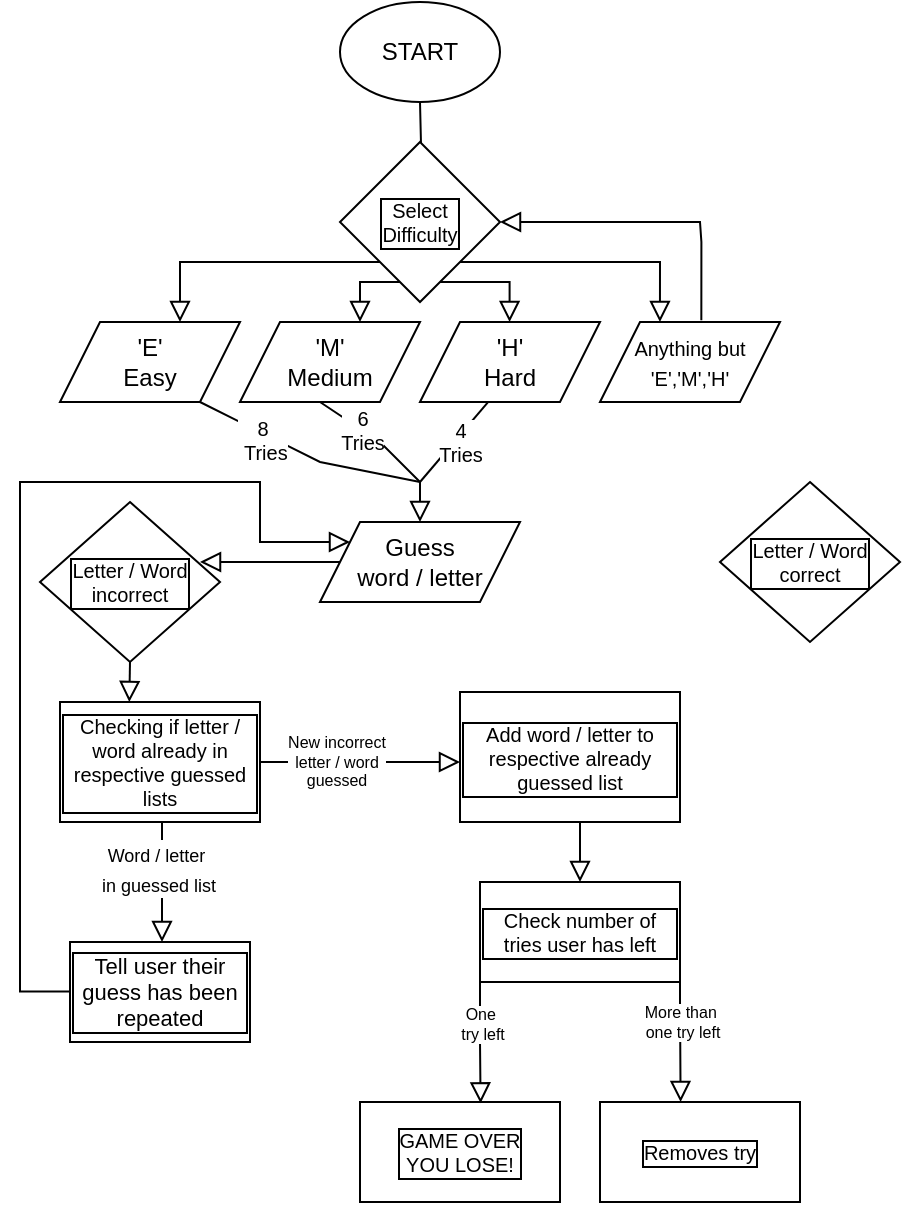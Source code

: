 <mxfile version="20.3.7" type="github">
  <diagram id="C5RBs43oDa-KdzZeNtuy" name="Page-1">
    <mxGraphModel dx="679" dy="459" grid="1" gridSize="10" guides="1" tooltips="1" connect="1" arrows="1" fold="1" page="1" pageScale="1" pageWidth="827" pageHeight="1169" math="0" shadow="0">
      <root>
        <mxCell id="WIyWlLk6GJQsqaUBKTNV-0" />
        <mxCell id="WIyWlLk6GJQsqaUBKTNV-1" parent="WIyWlLk6GJQsqaUBKTNV-0" />
        <mxCell id="lvAHJxmjkL-_hNQ7JcWy-36" value="Letter / Word&lt;br&gt;correct" style="rhombus;whiteSpace=wrap;html=1;rounded=0;labelBackgroundColor=#FFFFFF;labelBorderColor=default;fontSize=10;" vertex="1" parent="WIyWlLk6GJQsqaUBKTNV-1">
          <mxGeometry x="370" y="240" width="90" height="80" as="geometry" />
        </mxCell>
        <mxCell id="WIyWlLk6GJQsqaUBKTNV-2" value="" style="rounded=0;html=1;jettySize=auto;orthogonalLoop=1;fontSize=11;endArrow=block;endFill=0;endSize=8;strokeWidth=1;shadow=0;labelBackgroundColor=none;edgeStyle=orthogonalEdgeStyle;" parent="WIyWlLk6GJQsqaUBKTNV-1" edge="1">
          <mxGeometry relative="1" as="geometry">
            <mxPoint x="220" y="240" as="sourcePoint" />
            <mxPoint x="220" y="260" as="targetPoint" />
            <Array as="points">
              <mxPoint x="220" y="240" />
            </Array>
          </mxGeometry>
        </mxCell>
        <mxCell id="lvAHJxmjkL-_hNQ7JcWy-1" value="START" style="ellipse;whiteSpace=wrap;html=1;fillStyle=solid;" vertex="1" parent="WIyWlLk6GJQsqaUBKTNV-1">
          <mxGeometry x="180" width="80" height="50" as="geometry" />
        </mxCell>
        <mxCell id="lvAHJxmjkL-_hNQ7JcWy-4" value="" style="rounded=0;html=1;jettySize=auto;orthogonalLoop=1;fontSize=11;endArrow=block;endFill=0;endSize=8;strokeWidth=1;shadow=0;labelBackgroundColor=none;edgeStyle=orthogonalEdgeStyle;" edge="1" parent="WIyWlLk6GJQsqaUBKTNV-1">
          <mxGeometry relative="1" as="geometry">
            <mxPoint x="220" y="50" as="sourcePoint" />
            <mxPoint x="220" y="90" as="targetPoint" />
          </mxGeometry>
        </mxCell>
        <mxCell id="lvAHJxmjkL-_hNQ7JcWy-7" value="&#39;E&#39;&lt;br&gt;Easy" style="shape=parallelogram;perimeter=parallelogramPerimeter;whiteSpace=wrap;html=1;fixedSize=1;" vertex="1" parent="WIyWlLk6GJQsqaUBKTNV-1">
          <mxGeometry x="40" y="160" width="90" height="40" as="geometry" />
        </mxCell>
        <mxCell id="lvAHJxmjkL-_hNQ7JcWy-8" value="&#39;M&#39;&lt;br&gt;Medium" style="shape=parallelogram;perimeter=parallelogramPerimeter;whiteSpace=wrap;html=1;fixedSize=1;" vertex="1" parent="WIyWlLk6GJQsqaUBKTNV-1">
          <mxGeometry x="130" y="160" width="90" height="40" as="geometry" />
        </mxCell>
        <mxCell id="lvAHJxmjkL-_hNQ7JcWy-9" value="&#39;H&#39;&lt;br&gt;Hard" style="shape=parallelogram;perimeter=parallelogramPerimeter;whiteSpace=wrap;html=1;fixedSize=1;" vertex="1" parent="WIyWlLk6GJQsqaUBKTNV-1">
          <mxGeometry x="220" y="160" width="90" height="40" as="geometry" />
        </mxCell>
        <mxCell id="lvAHJxmjkL-_hNQ7JcWy-10" value="&lt;font style=&quot;font-size: 10px;&quot;&gt;Anything but&lt;br&gt;&#39;E&#39;,&#39;M&#39;,&#39;H&#39;&lt;/font&gt;" style="shape=parallelogram;perimeter=parallelogramPerimeter;whiteSpace=wrap;html=1;fixedSize=1;" vertex="1" parent="WIyWlLk6GJQsqaUBKTNV-1">
          <mxGeometry x="310" y="160" width="90" height="40" as="geometry" />
        </mxCell>
        <mxCell id="lvAHJxmjkL-_hNQ7JcWy-13" value="" style="rounded=0;html=1;jettySize=auto;orthogonalLoop=1;fontSize=11;endArrow=block;endFill=0;endSize=8;strokeWidth=1;shadow=0;labelBackgroundColor=none;edgeStyle=orthogonalEdgeStyle;" edge="1" parent="WIyWlLk6GJQsqaUBKTNV-1" source="lvAHJxmjkL-_hNQ7JcWy-30">
          <mxGeometry relative="1" as="geometry">
            <mxPoint x="160" y="120" as="sourcePoint" />
            <mxPoint x="100" y="160" as="targetPoint" />
            <Array as="points">
              <mxPoint x="100" y="130" />
            </Array>
          </mxGeometry>
        </mxCell>
        <mxCell id="lvAHJxmjkL-_hNQ7JcWy-14" value="" style="rounded=0;html=1;jettySize=auto;orthogonalLoop=1;fontSize=11;endArrow=block;endFill=0;endSize=8;strokeWidth=1;shadow=0;labelBackgroundColor=none;edgeStyle=orthogonalEdgeStyle;exitX=0.375;exitY=0.875;exitDx=0;exitDy=0;exitPerimeter=0;" edge="1" parent="WIyWlLk6GJQsqaUBKTNV-1" source="lvAHJxmjkL-_hNQ7JcWy-30">
          <mxGeometry relative="1" as="geometry">
            <mxPoint x="190" y="140" as="sourcePoint" />
            <mxPoint x="190" y="160" as="targetPoint" />
            <Array as="points">
              <mxPoint x="190" y="140" />
            </Array>
          </mxGeometry>
        </mxCell>
        <mxCell id="lvAHJxmjkL-_hNQ7JcWy-16" value="" style="rounded=0;html=1;jettySize=auto;orthogonalLoop=1;fontSize=11;endArrow=block;endFill=0;endSize=8;strokeWidth=1;shadow=0;labelBackgroundColor=none;edgeStyle=orthogonalEdgeStyle;exitX=0.57;exitY=0.915;exitDx=0;exitDy=0;exitPerimeter=0;" edge="1" parent="WIyWlLk6GJQsqaUBKTNV-1" source="lvAHJxmjkL-_hNQ7JcWy-30">
          <mxGeometry relative="1" as="geometry">
            <mxPoint x="264.8" y="140" as="sourcePoint" />
            <mxPoint x="264.8" y="160" as="targetPoint" />
            <Array as="points">
              <mxPoint x="226" y="140" />
              <mxPoint x="265" y="140" />
            </Array>
          </mxGeometry>
        </mxCell>
        <mxCell id="lvAHJxmjkL-_hNQ7JcWy-17" value="" style="rounded=0;html=1;jettySize=auto;orthogonalLoop=1;fontSize=11;endArrow=block;endFill=0;endSize=8;strokeWidth=1;shadow=0;labelBackgroundColor=none;edgeStyle=orthogonalEdgeStyle;exitX=0.563;exitY=-0.021;exitDx=0;exitDy=0;exitPerimeter=0;entryX=1;entryY=0.5;entryDx=0;entryDy=0;" edge="1" parent="WIyWlLk6GJQsqaUBKTNV-1" source="lvAHJxmjkL-_hNQ7JcWy-10" target="lvAHJxmjkL-_hNQ7JcWy-30">
          <mxGeometry relative="1" as="geometry">
            <mxPoint x="360" y="140" as="sourcePoint" />
            <mxPoint x="279.76" y="109.6" as="targetPoint" />
            <Array as="points">
              <mxPoint x="361" y="120" />
              <mxPoint x="360" y="120" />
              <mxPoint x="360" y="110" />
            </Array>
          </mxGeometry>
        </mxCell>
        <mxCell id="lvAHJxmjkL-_hNQ7JcWy-18" value="" style="endArrow=none;html=1;rounded=0;fontSize=10;" edge="1" parent="WIyWlLk6GJQsqaUBKTNV-1">
          <mxGeometry width="50" height="50" relative="1" as="geometry">
            <mxPoint x="220" y="240" as="sourcePoint" />
            <mxPoint x="110" y="200" as="targetPoint" />
            <Array as="points">
              <mxPoint x="170" y="230" />
            </Array>
          </mxGeometry>
        </mxCell>
        <mxCell id="lvAHJxmjkL-_hNQ7JcWy-21" value="8&lt;br&gt;&amp;nbsp;Tries" style="edgeLabel;html=1;align=center;verticalAlign=middle;resizable=0;points=[];fontSize=10;" vertex="1" connectable="0" parent="lvAHJxmjkL-_hNQ7JcWy-18">
          <mxGeometry x="0.231" y="-2" relative="1" as="geometry">
            <mxPoint x="-11" as="offset" />
          </mxGeometry>
        </mxCell>
        <mxCell id="lvAHJxmjkL-_hNQ7JcWy-20" value="" style="endArrow=none;html=1;rounded=0;fontSize=10;" edge="1" parent="WIyWlLk6GJQsqaUBKTNV-1">
          <mxGeometry width="50" height="50" relative="1" as="geometry">
            <mxPoint x="170" y="200" as="sourcePoint" />
            <mxPoint x="220" y="240" as="targetPoint" />
            <Array as="points">
              <mxPoint x="200" y="220" />
            </Array>
          </mxGeometry>
        </mxCell>
        <mxCell id="lvAHJxmjkL-_hNQ7JcWy-22" value="6&lt;br&gt;Tries" style="edgeLabel;html=1;align=center;verticalAlign=middle;resizable=0;points=[];fontSize=10;labelBorderColor=none;" vertex="1" connectable="0" parent="lvAHJxmjkL-_hNQ7JcWy-20">
          <mxGeometry x="-0.208" relative="1" as="geometry">
            <mxPoint as="offset" />
          </mxGeometry>
        </mxCell>
        <mxCell id="lvAHJxmjkL-_hNQ7JcWy-23" value="4&lt;br&gt;Tries" style="endArrow=none;html=1;rounded=0;fontSize=10;entryX=0.378;entryY=1.002;entryDx=0;entryDy=0;entryPerimeter=0;" edge="1" parent="WIyWlLk6GJQsqaUBKTNV-1" target="lvAHJxmjkL-_hNQ7JcWy-9">
          <mxGeometry x="0.075" y="-2" width="50" height="50" relative="1" as="geometry">
            <mxPoint x="220" y="240" as="sourcePoint" />
            <mxPoint x="270" y="130" as="targetPoint" />
            <mxPoint as="offset" />
          </mxGeometry>
        </mxCell>
        <mxCell id="lvAHJxmjkL-_hNQ7JcWy-24" value="" style="rounded=0;html=1;jettySize=auto;orthogonalLoop=1;fontSize=11;endArrow=block;endFill=0;endSize=8;strokeWidth=1;shadow=0;labelBackgroundColor=none;edgeStyle=orthogonalEdgeStyle;entryX=0.333;entryY=0;entryDx=0;entryDy=0;entryPerimeter=0;exitX=1;exitY=1;exitDx=0;exitDy=0;" edge="1" parent="WIyWlLk6GJQsqaUBKTNV-1" source="lvAHJxmjkL-_hNQ7JcWy-30" target="lvAHJxmjkL-_hNQ7JcWy-10">
          <mxGeometry relative="1" as="geometry">
            <mxPoint x="280" y="131" as="sourcePoint" />
            <mxPoint x="300" y="160.0" as="targetPoint" />
            <Array as="points" />
          </mxGeometry>
        </mxCell>
        <mxCell id="lvAHJxmjkL-_hNQ7JcWy-29" value="Guess&lt;br&gt;word / letter" style="shape=parallelogram;perimeter=parallelogramPerimeter;whiteSpace=wrap;html=1;fixedSize=1;" vertex="1" parent="WIyWlLk6GJQsqaUBKTNV-1">
          <mxGeometry x="170" y="260" width="100" height="40" as="geometry" />
        </mxCell>
        <mxCell id="lvAHJxmjkL-_hNQ7JcWy-30" value="Select&lt;br&gt;Difficulty" style="rhombus;whiteSpace=wrap;html=1;labelBorderColor=default;strokeColor=default;fontSize=10;fillColor=default;rounded=0;" vertex="1" parent="WIyWlLk6GJQsqaUBKTNV-1">
          <mxGeometry x="180" y="70" width="80" height="80" as="geometry" />
        </mxCell>
        <mxCell id="lvAHJxmjkL-_hNQ7JcWy-33" value="" style="rounded=0;html=1;jettySize=auto;orthogonalLoop=1;fontSize=11;endArrow=block;endFill=0;endSize=8;strokeWidth=1;shadow=0;labelBackgroundColor=none;edgeStyle=orthogonalEdgeStyle;entryX=0.889;entryY=0.375;entryDx=0;entryDy=0;entryPerimeter=0;" edge="1" parent="WIyWlLk6GJQsqaUBKTNV-1" source="lvAHJxmjkL-_hNQ7JcWy-29" target="lvAHJxmjkL-_hNQ7JcWy-37">
          <mxGeometry relative="1" as="geometry">
            <mxPoint x="140" y="320" as="sourcePoint" />
            <mxPoint x="120" y="280" as="targetPoint" />
            <Array as="points" />
          </mxGeometry>
        </mxCell>
        <mxCell id="lvAHJxmjkL-_hNQ7JcWy-37" value="Letter / Word&lt;br&gt;incorrect" style="rhombus;whiteSpace=wrap;html=1;rounded=0;labelBackgroundColor=#FFFFFF;labelBorderColor=default;fontSize=10;" vertex="1" parent="WIyWlLk6GJQsqaUBKTNV-1">
          <mxGeometry x="30" y="250" width="90" height="80" as="geometry" />
        </mxCell>
        <mxCell id="lvAHJxmjkL-_hNQ7JcWy-40" value="" style="rounded=0;html=1;jettySize=auto;orthogonalLoop=1;fontSize=11;endArrow=block;endFill=0;endSize=8;strokeWidth=1;shadow=0;labelBackgroundColor=none;edgeStyle=orthogonalEdgeStyle;" edge="1" parent="WIyWlLk6GJQsqaUBKTNV-1">
          <mxGeometry relative="1" as="geometry">
            <mxPoint x="75" y="330" as="sourcePoint" />
            <mxPoint x="74.66" y="350" as="targetPoint" />
            <Array as="points">
              <mxPoint x="74.66" y="330" />
              <mxPoint x="74.66" y="330" />
            </Array>
          </mxGeometry>
        </mxCell>
        <mxCell id="lvAHJxmjkL-_hNQ7JcWy-43" value="Checking if letter / word already in respective guessed lists" style="rounded=0;whiteSpace=wrap;html=1;labelBackgroundColor=none;labelBorderColor=default;fillStyle=solid;strokeColor=#000000;fontSize=10;fontColor=#000000;fillColor=none;" vertex="1" parent="WIyWlLk6GJQsqaUBKTNV-1">
          <mxGeometry x="40" y="350" width="100" height="60" as="geometry" />
        </mxCell>
        <mxCell id="lvAHJxmjkL-_hNQ7JcWy-48" value="" style="rounded=0;html=1;jettySize=auto;orthogonalLoop=1;fontSize=11;endArrow=block;endFill=0;endSize=8;strokeWidth=1;shadow=0;labelBackgroundColor=none;edgeStyle=orthogonalEdgeStyle;" edge="1" parent="WIyWlLk6GJQsqaUBKTNV-1">
          <mxGeometry relative="1" as="geometry">
            <mxPoint x="91.0" y="410" as="sourcePoint" />
            <mxPoint x="91" y="470" as="targetPoint" />
            <Array as="points" />
          </mxGeometry>
        </mxCell>
        <mxCell id="lvAHJxmjkL-_hNQ7JcWy-50" value="&lt;font style=&quot;font-size: 9px;&quot;&gt;Word / letter&amp;nbsp;&lt;br&gt;in guessed list&lt;/font&gt;" style="edgeLabel;html=1;align=center;verticalAlign=middle;resizable=0;points=[];fontSize=12;fontColor=#000000;" vertex="1" connectable="0" parent="lvAHJxmjkL-_hNQ7JcWy-48">
          <mxGeometry x="-0.236" y="-2" relative="1" as="geometry">
            <mxPoint as="offset" />
          </mxGeometry>
        </mxCell>
        <mxCell id="lvAHJxmjkL-_hNQ7JcWy-51" value="&lt;font style=&quot;font-size: 11px;&quot;&gt;Tell user their guess has been repeated&lt;/font&gt;" style="rounded=0;whiteSpace=wrap;html=1;labelBackgroundColor=none;labelBorderColor=default;fillStyle=solid;strokeColor=#000000;fontSize=9;fontColor=#000000;fillColor=none;" vertex="1" parent="WIyWlLk6GJQsqaUBKTNV-1">
          <mxGeometry x="45" y="470" width="90" height="50" as="geometry" />
        </mxCell>
        <mxCell id="lvAHJxmjkL-_hNQ7JcWy-60" value="" style="rounded=0;html=1;jettySize=auto;orthogonalLoop=1;fontSize=11;endArrow=block;endFill=0;endSize=8;strokeWidth=1;shadow=0;labelBackgroundColor=none;edgeStyle=orthogonalEdgeStyle;" edge="1" parent="WIyWlLk6GJQsqaUBKTNV-1" target="lvAHJxmjkL-_hNQ7JcWy-29">
          <mxGeometry relative="1" as="geometry">
            <mxPoint x="45" y="494.69" as="sourcePoint" />
            <mxPoint x="160" y="270" as="targetPoint" />
            <Array as="points">
              <mxPoint x="20" y="495" />
              <mxPoint x="20" y="240" />
              <mxPoint x="140" y="240" />
              <mxPoint x="140" y="270" />
            </Array>
          </mxGeometry>
        </mxCell>
        <mxCell id="lvAHJxmjkL-_hNQ7JcWy-63" value="" style="rounded=0;html=1;jettySize=auto;orthogonalLoop=1;fontSize=11;endArrow=block;endFill=0;endSize=8;strokeWidth=1;shadow=0;labelBackgroundColor=none;edgeStyle=orthogonalEdgeStyle;exitX=1;exitY=1;exitDx=0;exitDy=0;" edge="1" parent="WIyWlLk6GJQsqaUBKTNV-1">
          <mxGeometry relative="1" as="geometry">
            <mxPoint x="140" y="380" as="sourcePoint" />
            <mxPoint x="240" y="380" as="targetPoint" />
            <Array as="points" />
          </mxGeometry>
        </mxCell>
        <mxCell id="lvAHJxmjkL-_hNQ7JcWy-64" value="&lt;font style=&quot;font-size: 8px;&quot;&gt;New incorrect&lt;br style=&quot;font-size: 8px;&quot;&gt;letter / word&lt;br style=&quot;font-size: 8px;&quot;&gt;guessed&lt;br style=&quot;font-size: 8px;&quot;&gt;&lt;/font&gt;" style="edgeLabel;html=1;align=center;verticalAlign=middle;resizable=0;points=[];fontSize=8;fontColor=#000000;" vertex="1" connectable="0" parent="lvAHJxmjkL-_hNQ7JcWy-63">
          <mxGeometry x="-0.249" relative="1" as="geometry">
            <mxPoint as="offset" />
          </mxGeometry>
        </mxCell>
        <mxCell id="lvAHJxmjkL-_hNQ7JcWy-65" value="Add word / letter to respective already guessed list" style="rounded=0;whiteSpace=wrap;html=1;labelBackgroundColor=none;labelBorderColor=default;fillStyle=solid;strokeColor=#000000;fontSize=10;fontColor=#000000;fillColor=none;" vertex="1" parent="WIyWlLk6GJQsqaUBKTNV-1">
          <mxGeometry x="240" y="345" width="110" height="65" as="geometry" />
        </mxCell>
        <mxCell id="lvAHJxmjkL-_hNQ7JcWy-66" value="" style="rounded=0;html=1;jettySize=auto;orthogonalLoop=1;fontSize=11;endArrow=block;endFill=0;endSize=8;strokeWidth=1;shadow=0;labelBackgroundColor=none;edgeStyle=orthogonalEdgeStyle;" edge="1" parent="WIyWlLk6GJQsqaUBKTNV-1">
          <mxGeometry relative="1" as="geometry">
            <mxPoint x="294.67" y="410" as="sourcePoint" />
            <mxPoint x="300" y="440" as="targetPoint" />
            <Array as="points" />
          </mxGeometry>
        </mxCell>
        <mxCell id="lvAHJxmjkL-_hNQ7JcWy-67" value="&lt;font size=&quot;1&quot;&gt;&lt;br&gt;&lt;/font&gt;" style="edgeLabel;html=1;align=center;verticalAlign=middle;resizable=0;points=[];fontSize=12;fontColor=#000000;" vertex="1" connectable="0" parent="lvAHJxmjkL-_hNQ7JcWy-66">
          <mxGeometry x="-0.236" y="-2" relative="1" as="geometry">
            <mxPoint as="offset" />
          </mxGeometry>
        </mxCell>
        <mxCell id="lvAHJxmjkL-_hNQ7JcWy-68" value="Check number of tries user has left" style="rounded=0;whiteSpace=wrap;html=1;labelBackgroundColor=none;labelBorderColor=default;fillStyle=solid;strokeColor=default;fontSize=10;fontColor=#000000;fillColor=none;" vertex="1" parent="WIyWlLk6GJQsqaUBKTNV-1">
          <mxGeometry x="250" y="440" width="100" height="50" as="geometry" />
        </mxCell>
        <mxCell id="lvAHJxmjkL-_hNQ7JcWy-69" value="GAME OVER&lt;br&gt;YOU LOSE!" style="rounded=0;whiteSpace=wrap;html=1;labelBackgroundColor=none;labelBorderColor=default;fillStyle=solid;strokeColor=#000000;fontSize=10;fontColor=#000000;fillColor=none;" vertex="1" parent="WIyWlLk6GJQsqaUBKTNV-1">
          <mxGeometry x="190" y="550" width="100" height="50" as="geometry" />
        </mxCell>
        <mxCell id="lvAHJxmjkL-_hNQ7JcWy-82" value="" style="rounded=0;html=1;jettySize=auto;orthogonalLoop=1;fontSize=11;endArrow=block;endFill=0;endSize=8;strokeWidth=1;shadow=0;labelBackgroundColor=none;edgeStyle=orthogonalEdgeStyle;exitX=0;exitY=1;exitDx=0;exitDy=0;entryX=0.603;entryY=0.013;entryDx=0;entryDy=0;entryPerimeter=0;" edge="1" parent="WIyWlLk6GJQsqaUBKTNV-1" source="lvAHJxmjkL-_hNQ7JcWy-68" target="lvAHJxmjkL-_hNQ7JcWy-69">
          <mxGeometry relative="1" as="geometry">
            <mxPoint x="300" y="500" as="sourcePoint" />
            <mxPoint x="250" y="520" as="targetPoint" />
            <Array as="points" />
          </mxGeometry>
        </mxCell>
        <mxCell id="lvAHJxmjkL-_hNQ7JcWy-84" value="One&amp;nbsp;&lt;br&gt;try left" style="edgeLabel;html=1;align=center;verticalAlign=middle;resizable=0;points=[];fontSize=8;fontColor=#000000;" vertex="1" connectable="0" parent="lvAHJxmjkL-_hNQ7JcWy-82">
          <mxGeometry x="-0.322" y="1" relative="1" as="geometry">
            <mxPoint as="offset" />
          </mxGeometry>
        </mxCell>
        <mxCell id="lvAHJxmjkL-_hNQ7JcWy-87" value="" style="rounded=0;html=1;jettySize=auto;orthogonalLoop=1;fontSize=11;endArrow=block;endFill=0;endSize=8;strokeWidth=1;shadow=0;labelBackgroundColor=none;edgeStyle=orthogonalEdgeStyle;exitX=0;exitY=1;exitDx=0;exitDy=0;entryX=0.603;entryY=0.013;entryDx=0;entryDy=0;entryPerimeter=0;" edge="1" parent="WIyWlLk6GJQsqaUBKTNV-1">
          <mxGeometry relative="1" as="geometry">
            <mxPoint x="350" y="489.35" as="sourcePoint" />
            <mxPoint x="350.3" y="550" as="targetPoint" />
            <Array as="points">
              <mxPoint x="350" y="500" />
              <mxPoint x="350" y="500" />
            </Array>
          </mxGeometry>
        </mxCell>
        <mxCell id="lvAHJxmjkL-_hNQ7JcWy-88" value="More than&amp;nbsp;&lt;br&gt;one try left" style="edgeLabel;html=1;align=center;verticalAlign=middle;resizable=0;points=[];fontSize=8;fontColor=#000000;" vertex="1" connectable="0" parent="lvAHJxmjkL-_hNQ7JcWy-87">
          <mxGeometry x="-0.322" y="1" relative="1" as="geometry">
            <mxPoint as="offset" />
          </mxGeometry>
        </mxCell>
        <mxCell id="lvAHJxmjkL-_hNQ7JcWy-89" value="Removes try" style="rounded=0;whiteSpace=wrap;html=1;labelBackgroundColor=none;labelBorderColor=default;fillStyle=solid;strokeColor=#000000;fontSize=10;fontColor=#000000;fillColor=none;" vertex="1" parent="WIyWlLk6GJQsqaUBKTNV-1">
          <mxGeometry x="310" y="550" width="100" height="50" as="geometry" />
        </mxCell>
      </root>
    </mxGraphModel>
  </diagram>
</mxfile>
